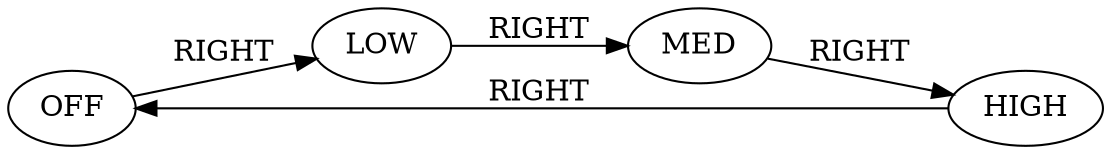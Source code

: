 
digraph d{
	rankdir=LR

	"OFF"->"LOW"->"MED"->"HIGH" [label= "RIGHT"]
	"HIGH" ->"OFF" [label= "RIGHT"]


}
